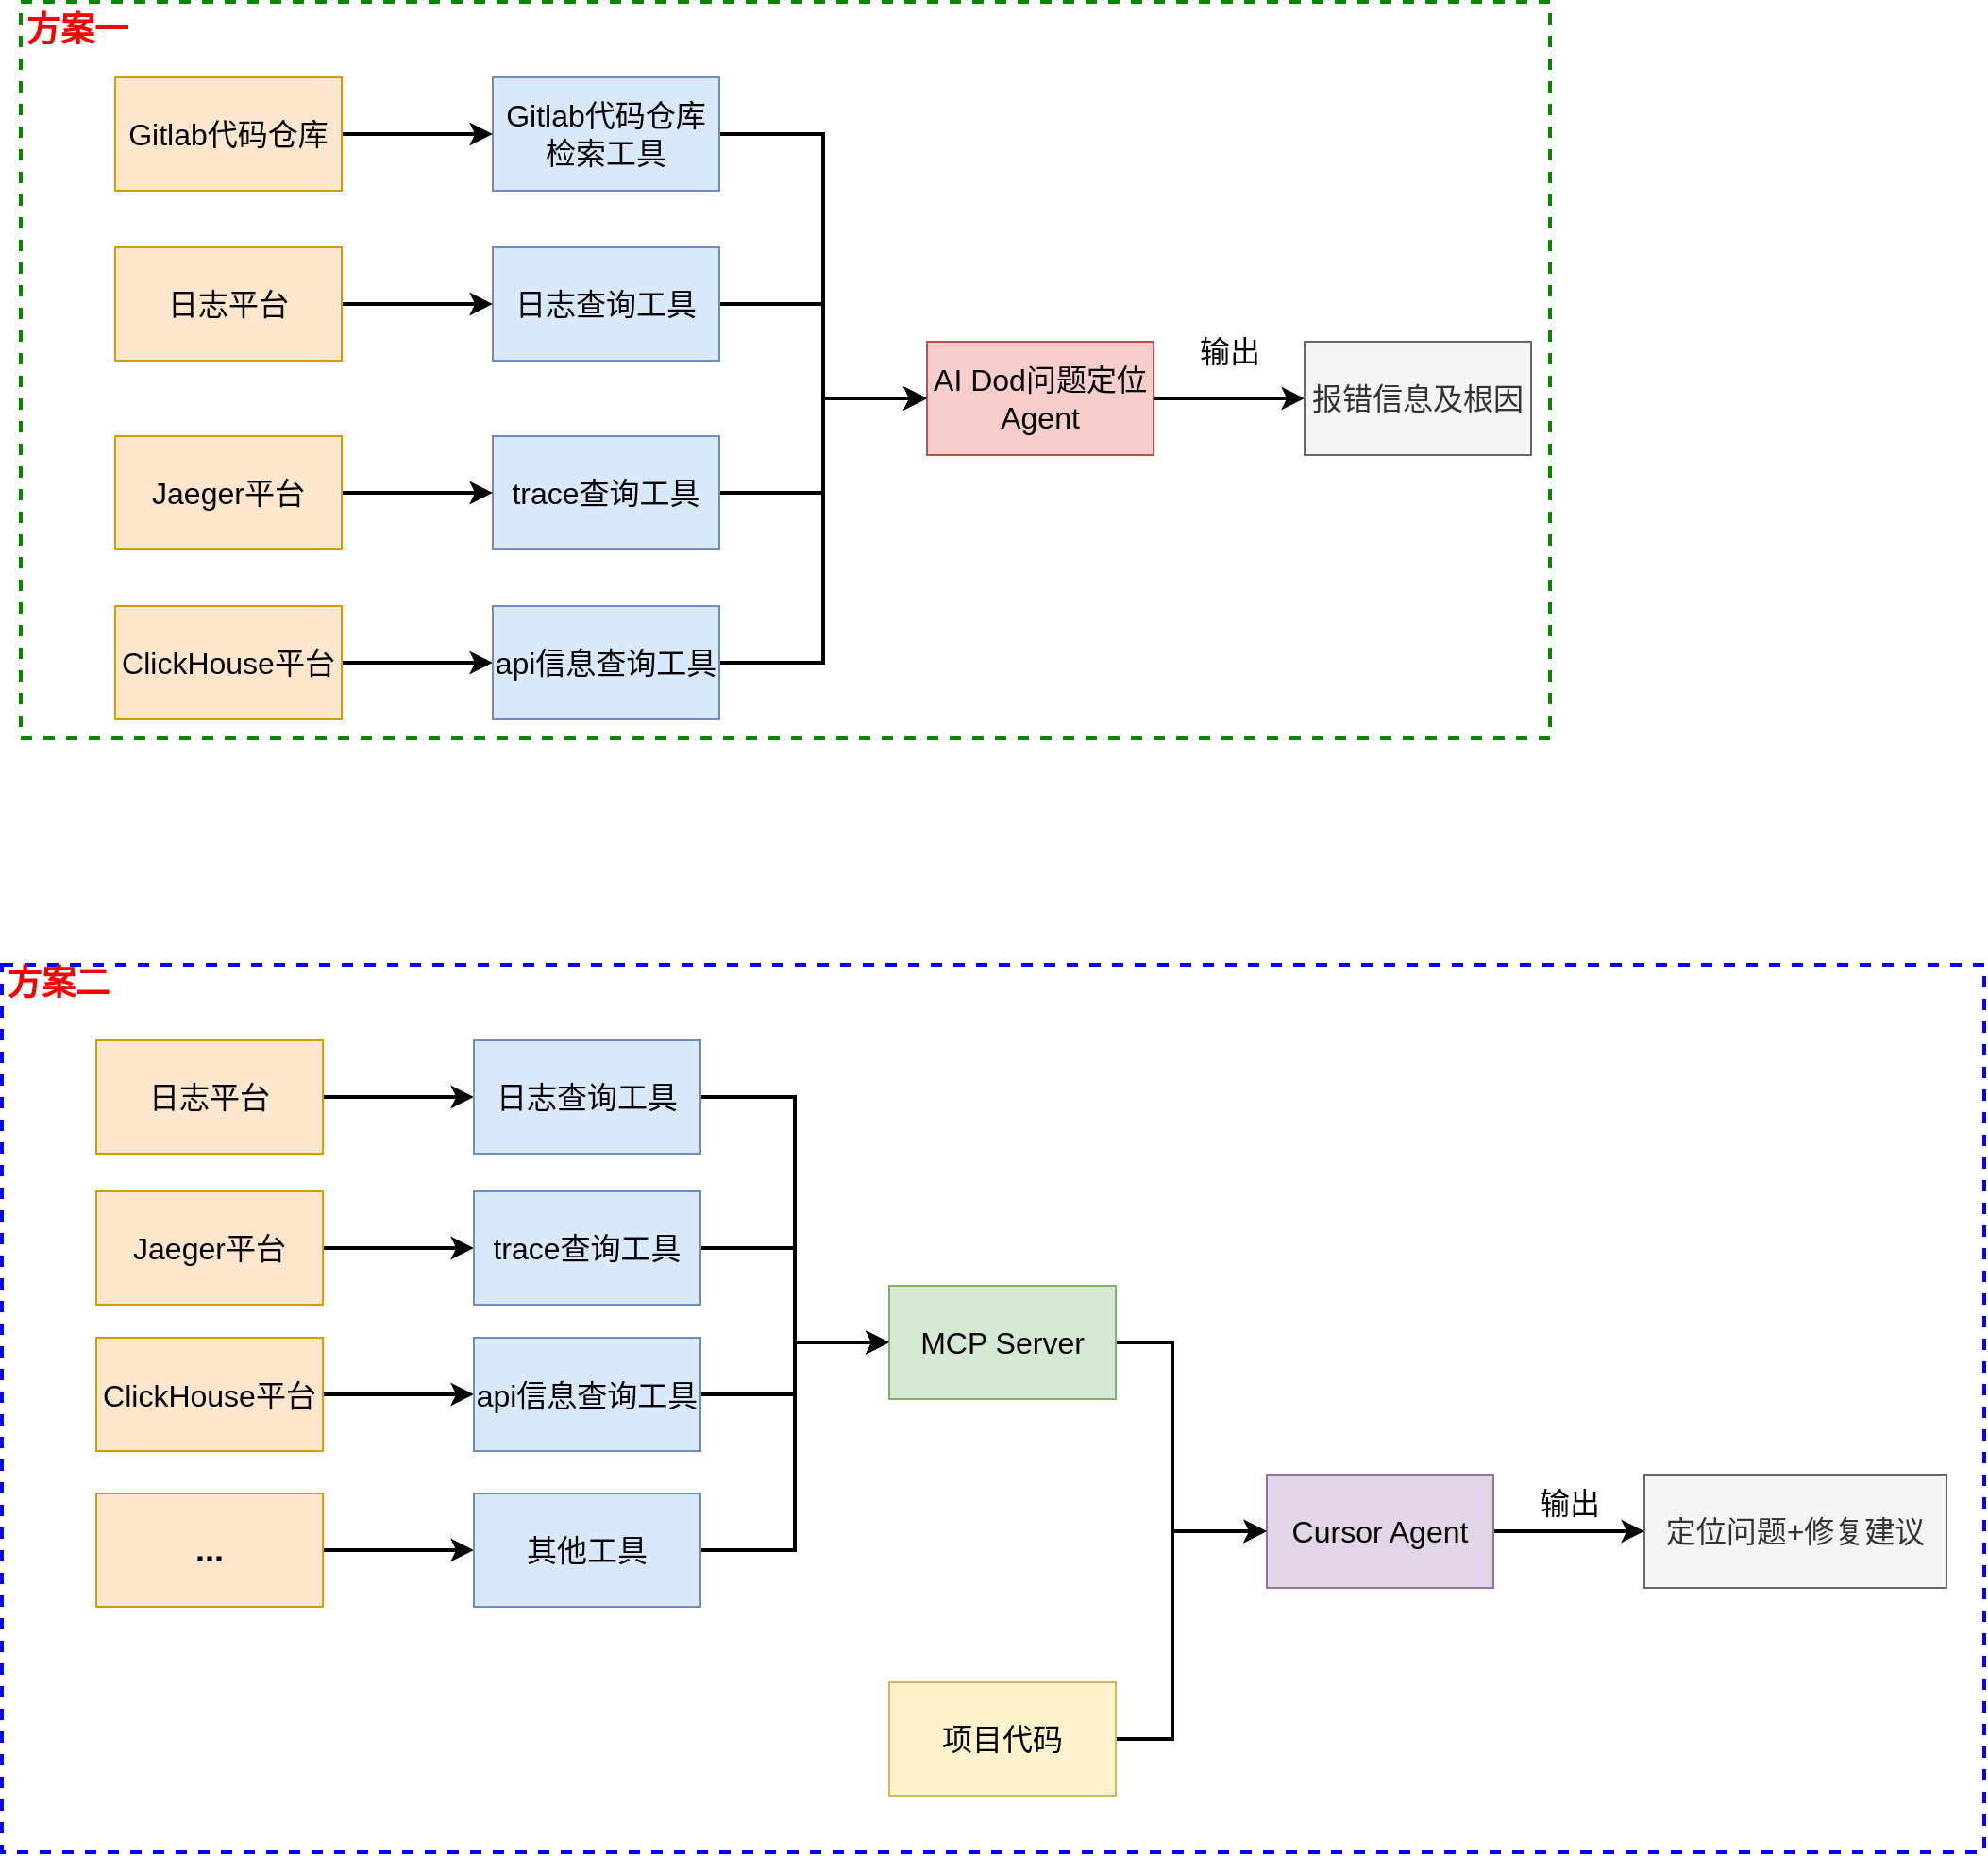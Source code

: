 <mxfile version="27.2.0">
  <diagram name="第 1 页" id="iqgfKE5KjqIpVdGSzMP1">
    <mxGraphModel dx="1937" dy="633" grid="1" gridSize="10" guides="1" tooltips="1" connect="1" arrows="1" fold="1" page="1" pageScale="1" pageWidth="827" pageHeight="1169" math="0" shadow="0">
      <root>
        <mxCell id="0" />
        <mxCell id="1" parent="0" />
        <mxCell id="HCOR3qAwKXEvXlQrW8_Q-28" value="" style="rounded=0;whiteSpace=wrap;html=1;dashed=1;strokeColor=light-dark(#0400ff, #ededed);strokeWidth=2;container=0;" vertex="1" parent="1">
          <mxGeometry x="-160" y="590" width="1050" height="470" as="geometry" />
        </mxCell>
        <mxCell id="HCOR3qAwKXEvXlQrW8_Q-32" style="edgeStyle=orthogonalEdgeStyle;rounded=0;orthogonalLoop=1;jettySize=auto;html=1;exitX=1;exitY=0.5;exitDx=0;exitDy=0;entryX=0;entryY=0.5;entryDx=0;entryDy=0;strokeWidth=2;" edge="1" parent="1" source="HCOR3qAwKXEvXlQrW8_Q-30" target="HCOR3qAwKXEvXlQrW8_Q-31">
          <mxGeometry relative="1" as="geometry" />
        </mxCell>
        <mxCell id="HCOR3qAwKXEvXlQrW8_Q-30" value="&lt;font style=&quot;font-size: 16px;&quot;&gt;日志平台&lt;/font&gt;" style="rounded=0;whiteSpace=wrap;html=1;fillColor=#ffe6cc;strokeColor=#d79b00;container=0;" vertex="1" parent="1">
          <mxGeometry x="-110" y="630" width="120" height="60" as="geometry" />
        </mxCell>
        <mxCell id="HCOR3qAwKXEvXlQrW8_Q-41" style="edgeStyle=orthogonalEdgeStyle;rounded=0;orthogonalLoop=1;jettySize=auto;html=1;exitX=1;exitY=0.5;exitDx=0;exitDy=0;entryX=0;entryY=0.5;entryDx=0;entryDy=0;strokeWidth=2;" edge="1" parent="1" source="HCOR3qAwKXEvXlQrW8_Q-31" target="HCOR3qAwKXEvXlQrW8_Q-39">
          <mxGeometry relative="1" as="geometry" />
        </mxCell>
        <mxCell id="HCOR3qAwKXEvXlQrW8_Q-31" value="&lt;span style=&quot;font-size: 16px;&quot;&gt;日志查询工具&lt;/span&gt;" style="rounded=0;whiteSpace=wrap;html=1;fillColor=#dae8fc;strokeColor=#6c8ebf;container=0;" vertex="1" parent="1">
          <mxGeometry x="90" y="630" width="120" height="60" as="geometry" />
        </mxCell>
        <mxCell id="HCOR3qAwKXEvXlQrW8_Q-35" style="edgeStyle=orthogonalEdgeStyle;rounded=0;orthogonalLoop=1;jettySize=auto;html=1;exitX=1;exitY=0.5;exitDx=0;exitDy=0;entryX=0;entryY=0.5;entryDx=0;entryDy=0;strokeWidth=2;" edge="1" parent="1" source="HCOR3qAwKXEvXlQrW8_Q-33" target="HCOR3qAwKXEvXlQrW8_Q-34">
          <mxGeometry relative="1" as="geometry" />
        </mxCell>
        <mxCell id="HCOR3qAwKXEvXlQrW8_Q-33" value="&lt;span style=&quot;font-size: 16px;&quot;&gt;Jaeger平台&lt;/span&gt;" style="rounded=0;whiteSpace=wrap;html=1;fillColor=#ffe6cc;strokeColor=#d79b00;container=0;" vertex="1" parent="1">
          <mxGeometry x="-110" y="710" width="120" height="60" as="geometry" />
        </mxCell>
        <mxCell id="HCOR3qAwKXEvXlQrW8_Q-40" style="edgeStyle=orthogonalEdgeStyle;rounded=0;orthogonalLoop=1;jettySize=auto;html=1;exitX=1;exitY=0.5;exitDx=0;exitDy=0;entryX=0;entryY=0.5;entryDx=0;entryDy=0;strokeWidth=2;" edge="1" parent="1" source="HCOR3qAwKXEvXlQrW8_Q-34" target="HCOR3qAwKXEvXlQrW8_Q-39">
          <mxGeometry relative="1" as="geometry" />
        </mxCell>
        <mxCell id="HCOR3qAwKXEvXlQrW8_Q-34" value="&lt;span style=&quot;font-size: 16px;&quot;&gt;trace查询工具&lt;/span&gt;" style="rounded=0;whiteSpace=wrap;html=1;fillColor=#dae8fc;strokeColor=#6c8ebf;container=0;" vertex="1" parent="1">
          <mxGeometry x="90" y="710" width="120" height="60" as="geometry" />
        </mxCell>
        <mxCell id="HCOR3qAwKXEvXlQrW8_Q-38" style="edgeStyle=orthogonalEdgeStyle;rounded=0;orthogonalLoop=1;jettySize=auto;html=1;exitX=1;exitY=0.5;exitDx=0;exitDy=0;entryX=0;entryY=0.5;entryDx=0;entryDy=0;strokeWidth=2;" edge="1" parent="1" source="HCOR3qAwKXEvXlQrW8_Q-36" target="HCOR3qAwKXEvXlQrW8_Q-37">
          <mxGeometry relative="1" as="geometry" />
        </mxCell>
        <mxCell id="HCOR3qAwKXEvXlQrW8_Q-36" value="&lt;span style=&quot;font-size: 16px;&quot;&gt;ClickHouse平台&lt;/span&gt;" style="rounded=0;whiteSpace=wrap;html=1;fillColor=#ffe6cc;strokeColor=#d79b00;container=0;" vertex="1" parent="1">
          <mxGeometry x="-110" y="787.5" width="120" height="60" as="geometry" />
        </mxCell>
        <mxCell id="HCOR3qAwKXEvXlQrW8_Q-42" style="edgeStyle=orthogonalEdgeStyle;rounded=0;orthogonalLoop=1;jettySize=auto;html=1;exitX=1;exitY=0.5;exitDx=0;exitDy=0;entryX=0;entryY=0.5;entryDx=0;entryDy=0;strokeWidth=2;" edge="1" parent="1" source="HCOR3qAwKXEvXlQrW8_Q-37" target="HCOR3qAwKXEvXlQrW8_Q-39">
          <mxGeometry relative="1" as="geometry" />
        </mxCell>
        <mxCell id="HCOR3qAwKXEvXlQrW8_Q-37" value="&lt;span style=&quot;font-size: 16px;&quot;&gt;api信息查询工具&lt;/span&gt;" style="rounded=0;whiteSpace=wrap;html=1;fillColor=#dae8fc;strokeColor=#6c8ebf;container=0;" vertex="1" parent="1">
          <mxGeometry x="90" y="787.5" width="120" height="60" as="geometry" />
        </mxCell>
        <mxCell id="HCOR3qAwKXEvXlQrW8_Q-49" style="edgeStyle=orthogonalEdgeStyle;rounded=0;orthogonalLoop=1;jettySize=auto;html=1;exitX=1;exitY=0.5;exitDx=0;exitDy=0;entryX=0;entryY=0.5;entryDx=0;entryDy=0;strokeWidth=2;" edge="1" parent="1" source="HCOR3qAwKXEvXlQrW8_Q-39" target="HCOR3qAwKXEvXlQrW8_Q-48">
          <mxGeometry relative="1" as="geometry">
            <Array as="points">
              <mxPoint x="460" y="790" />
              <mxPoint x="460" y="890" />
            </Array>
          </mxGeometry>
        </mxCell>
        <mxCell id="HCOR3qAwKXEvXlQrW8_Q-39" value="&lt;font style=&quot;font-size: 16px;&quot;&gt;MCP Server&lt;/font&gt;" style="rounded=0;whiteSpace=wrap;html=1;fillColor=#d5e8d4;strokeColor=#82b366;container=0;" vertex="1" parent="1">
          <mxGeometry x="310" y="760" width="120" height="60" as="geometry" />
        </mxCell>
        <mxCell id="HCOR3qAwKXEvXlQrW8_Q-46" style="edgeStyle=orthogonalEdgeStyle;rounded=0;orthogonalLoop=1;jettySize=auto;html=1;exitX=1;exitY=0.5;exitDx=0;exitDy=0;strokeWidth=2;" edge="1" parent="1" source="HCOR3qAwKXEvXlQrW8_Q-43" target="HCOR3qAwKXEvXlQrW8_Q-45">
          <mxGeometry relative="1" as="geometry" />
        </mxCell>
        <mxCell id="HCOR3qAwKXEvXlQrW8_Q-43" value="&lt;b style=&quot;&quot;&gt;&lt;font style=&quot;font-size: 18px;&quot;&gt;...&lt;/font&gt;&lt;/b&gt;" style="rounded=0;whiteSpace=wrap;html=1;fillColor=#ffe6cc;strokeColor=#d79b00;container=0;" vertex="1" parent="1">
          <mxGeometry x="-110" y="870" width="120" height="60" as="geometry" />
        </mxCell>
        <mxCell id="HCOR3qAwKXEvXlQrW8_Q-47" style="edgeStyle=orthogonalEdgeStyle;rounded=0;orthogonalLoop=1;jettySize=auto;html=1;exitX=1;exitY=0.5;exitDx=0;exitDy=0;entryX=0;entryY=0.5;entryDx=0;entryDy=0;strokeWidth=2;" edge="1" parent="1" source="HCOR3qAwKXEvXlQrW8_Q-45" target="HCOR3qAwKXEvXlQrW8_Q-39">
          <mxGeometry relative="1" as="geometry" />
        </mxCell>
        <mxCell id="HCOR3qAwKXEvXlQrW8_Q-45" value="&lt;span style=&quot;font-size: 16px;&quot;&gt;其他工具&lt;/span&gt;" style="rounded=0;whiteSpace=wrap;html=1;fillColor=#dae8fc;strokeColor=#6c8ebf;container=0;" vertex="1" parent="1">
          <mxGeometry x="90" y="870" width="120" height="60" as="geometry" />
        </mxCell>
        <mxCell id="HCOR3qAwKXEvXlQrW8_Q-53" style="edgeStyle=orthogonalEdgeStyle;rounded=0;orthogonalLoop=1;jettySize=auto;html=1;exitX=1;exitY=0.5;exitDx=0;exitDy=0;entryX=0;entryY=0.5;entryDx=0;entryDy=0;strokeWidth=2;" edge="1" parent="1" source="HCOR3qAwKXEvXlQrW8_Q-48" target="HCOR3qAwKXEvXlQrW8_Q-52">
          <mxGeometry relative="1" as="geometry" />
        </mxCell>
        <mxCell id="HCOR3qAwKXEvXlQrW8_Q-48" value="&lt;font style=&quot;font-size: 16px;&quot;&gt;Cursor Agent&lt;/font&gt;" style="rounded=0;whiteSpace=wrap;html=1;fillColor=#e1d5e7;strokeColor=#9673a6;container=0;" vertex="1" parent="1">
          <mxGeometry x="510" y="860" width="120" height="60" as="geometry" />
        </mxCell>
        <mxCell id="HCOR3qAwKXEvXlQrW8_Q-51" style="edgeStyle=orthogonalEdgeStyle;rounded=0;orthogonalLoop=1;jettySize=auto;html=1;exitX=1;exitY=0.5;exitDx=0;exitDy=0;entryX=0;entryY=0.5;entryDx=0;entryDy=0;strokeWidth=2;" edge="1" parent="1" source="HCOR3qAwKXEvXlQrW8_Q-50" target="HCOR3qAwKXEvXlQrW8_Q-48">
          <mxGeometry relative="1" as="geometry">
            <Array as="points">
              <mxPoint x="460" y="1000" />
              <mxPoint x="460" y="890" />
            </Array>
          </mxGeometry>
        </mxCell>
        <mxCell id="HCOR3qAwKXEvXlQrW8_Q-50" value="&lt;span style=&quot;font-size: 16px;&quot;&gt;项目代码&lt;/span&gt;" style="rounded=0;whiteSpace=wrap;html=1;fillColor=#fff2cc;strokeColor=#d6b656;container=0;" vertex="1" parent="1">
          <mxGeometry x="310" y="970" width="120" height="60" as="geometry" />
        </mxCell>
        <mxCell id="HCOR3qAwKXEvXlQrW8_Q-52" value="&lt;font style=&quot;font-size: 16px;&quot;&gt;定位问题+修复建议&lt;/font&gt;" style="rounded=0;whiteSpace=wrap;html=1;fillColor=#f5f5f5;fontColor=#333333;strokeColor=#666666;container=0;" vertex="1" parent="1">
          <mxGeometry x="710" y="860" width="160" height="60" as="geometry" />
        </mxCell>
        <mxCell id="HCOR3qAwKXEvXlQrW8_Q-55" value="&lt;font style=&quot;color: light-dark(rgb(250, 0, 0), rgb(237, 237, 237)); font-size: 18px;&quot;&gt;&lt;b style=&quot;&quot;&gt;方案二&lt;/b&gt;&lt;/font&gt;" style="text;html=1;align=center;verticalAlign=middle;whiteSpace=wrap;rounded=0;container=0;" vertex="1" parent="1">
          <mxGeometry x="-160" y="585" width="60" height="30" as="geometry" />
        </mxCell>
        <mxCell id="HCOR3qAwKXEvXlQrW8_Q-58" value="&lt;font style=&quot;font-size: 16px;&quot;&gt;输出&lt;/font&gt;" style="text;html=1;align=center;verticalAlign=middle;resizable=0;points=[];autosize=1;strokeColor=none;fillColor=none;" vertex="1" parent="1">
          <mxGeometry x="640" y="860" width="60" height="30" as="geometry" />
        </mxCell>
        <mxCell id="HCOR3qAwKXEvXlQrW8_Q-64" value="" style="group" vertex="1" connectable="0" parent="1">
          <mxGeometry x="-150" y="80" width="810" height="390" as="geometry" />
        </mxCell>
        <mxCell id="HCOR3qAwKXEvXlQrW8_Q-7" value="" style="rounded=0;whiteSpace=wrap;html=1;dashed=1;strokeWidth=2;strokeColor=light-dark(#098500, #ededed);container=0;" vertex="1" parent="HCOR3qAwKXEvXlQrW8_Q-64">
          <mxGeometry width="810" height="390" as="geometry" />
        </mxCell>
        <mxCell id="HCOR3qAwKXEvXlQrW8_Q-26" value="&lt;font style=&quot;color: light-dark(rgb(250, 0, 0), rgb(237, 237, 237)); font-size: 18px;&quot;&gt;&lt;b style=&quot;&quot;&gt;方案一&lt;/b&gt;&lt;/font&gt;" style="text;html=1;align=center;verticalAlign=middle;whiteSpace=wrap;rounded=0;container=0;" vertex="1" parent="HCOR3qAwKXEvXlQrW8_Q-64">
          <mxGeometry width="60" height="30" as="geometry" />
        </mxCell>
        <mxCell id="HCOR3qAwKXEvXlQrW8_Q-18" style="edgeStyle=orthogonalEdgeStyle;rounded=0;orthogonalLoop=1;jettySize=auto;html=1;exitX=1;exitY=0.5;exitDx=0;exitDy=0;entryX=0;entryY=0.5;entryDx=0;entryDy=0;strokeWidth=2;" edge="1" parent="HCOR3qAwKXEvXlQrW8_Q-64" source="HCOR3qAwKXEvXlQrW8_Q-2" target="HCOR3qAwKXEvXlQrW8_Q-17">
          <mxGeometry relative="1" as="geometry" />
        </mxCell>
        <mxCell id="HCOR3qAwKXEvXlQrW8_Q-2" value="&lt;font style=&quot;font-size: 16px;&quot;&gt;Gitlab代码仓库检索工具&lt;/font&gt;" style="rounded=0;whiteSpace=wrap;html=1;fillColor=#dae8fc;strokeColor=#6c8ebf;container=0;" vertex="1" parent="HCOR3qAwKXEvXlQrW8_Q-64">
          <mxGeometry x="250" y="40" width="120" height="60" as="geometry" />
        </mxCell>
        <mxCell id="HCOR3qAwKXEvXlQrW8_Q-14" style="edgeStyle=orthogonalEdgeStyle;rounded=0;orthogonalLoop=1;jettySize=auto;html=1;exitX=1;exitY=0.5;exitDx=0;exitDy=0;entryX=0;entryY=0.5;entryDx=0;entryDy=0;strokeWidth=2;" edge="1" parent="HCOR3qAwKXEvXlQrW8_Q-64" source="HCOR3qAwKXEvXlQrW8_Q-5" target="HCOR3qAwKXEvXlQrW8_Q-2">
          <mxGeometry relative="1" as="geometry" />
        </mxCell>
        <mxCell id="HCOR3qAwKXEvXlQrW8_Q-5" value="&lt;font style=&quot;font-size: 16px;&quot;&gt;Gitlab代码仓库&lt;/font&gt;" style="rounded=0;whiteSpace=wrap;html=1;fillColor=#ffe6cc;strokeColor=#d79b00;container=0;" vertex="1" parent="HCOR3qAwKXEvXlQrW8_Q-64">
          <mxGeometry x="50" y="40" width="120" height="60" as="geometry" />
        </mxCell>
        <mxCell id="HCOR3qAwKXEvXlQrW8_Q-19" style="edgeStyle=orthogonalEdgeStyle;rounded=0;orthogonalLoop=1;jettySize=auto;html=1;exitX=1;exitY=0.5;exitDx=0;exitDy=0;entryX=0;entryY=0.5;entryDx=0;entryDy=0;strokeWidth=2;" edge="1" parent="HCOR3qAwKXEvXlQrW8_Q-64" source="HCOR3qAwKXEvXlQrW8_Q-8" target="HCOR3qAwKXEvXlQrW8_Q-17">
          <mxGeometry relative="1" as="geometry" />
        </mxCell>
        <mxCell id="HCOR3qAwKXEvXlQrW8_Q-8" value="&lt;span style=&quot;font-size: 16px;&quot;&gt;日志查询工具&lt;/span&gt;" style="rounded=0;whiteSpace=wrap;html=1;fillColor=#dae8fc;strokeColor=#6c8ebf;container=0;" vertex="1" parent="HCOR3qAwKXEvXlQrW8_Q-64">
          <mxGeometry x="250" y="130" width="120" height="60" as="geometry" />
        </mxCell>
        <mxCell id="HCOR3qAwKXEvXlQrW8_Q-20" style="edgeStyle=orthogonalEdgeStyle;rounded=0;orthogonalLoop=1;jettySize=auto;html=1;exitX=1;exitY=0.5;exitDx=0;exitDy=0;entryX=0;entryY=0.5;entryDx=0;entryDy=0;strokeWidth=2;" edge="1" parent="HCOR3qAwKXEvXlQrW8_Q-64" source="HCOR3qAwKXEvXlQrW8_Q-10" target="HCOR3qAwKXEvXlQrW8_Q-17">
          <mxGeometry relative="1" as="geometry" />
        </mxCell>
        <mxCell id="HCOR3qAwKXEvXlQrW8_Q-10" value="&lt;span style=&quot;font-size: 16px;&quot;&gt;trace查询工具&lt;/span&gt;" style="rounded=0;whiteSpace=wrap;html=1;fillColor=#dae8fc;strokeColor=#6c8ebf;container=0;" vertex="1" parent="HCOR3qAwKXEvXlQrW8_Q-64">
          <mxGeometry x="250" y="230" width="120" height="60" as="geometry" />
        </mxCell>
        <mxCell id="HCOR3qAwKXEvXlQrW8_Q-15" value="" style="edgeStyle=orthogonalEdgeStyle;rounded=0;orthogonalLoop=1;jettySize=auto;html=1;strokeWidth=2;" edge="1" parent="HCOR3qAwKXEvXlQrW8_Q-64" source="HCOR3qAwKXEvXlQrW8_Q-12" target="HCOR3qAwKXEvXlQrW8_Q-8">
          <mxGeometry relative="1" as="geometry" />
        </mxCell>
        <mxCell id="HCOR3qAwKXEvXlQrW8_Q-12" value="&lt;font style=&quot;font-size: 16px;&quot;&gt;日志平台&lt;/font&gt;" style="rounded=0;whiteSpace=wrap;html=1;fillColor=#ffe6cc;strokeColor=#d79b00;container=0;" vertex="1" parent="HCOR3qAwKXEvXlQrW8_Q-64">
          <mxGeometry x="50" y="130" width="120" height="60" as="geometry" />
        </mxCell>
        <mxCell id="HCOR3qAwKXEvXlQrW8_Q-16" style="edgeStyle=orthogonalEdgeStyle;rounded=0;orthogonalLoop=1;jettySize=auto;html=1;exitX=1;exitY=0.5;exitDx=0;exitDy=0;entryX=0;entryY=0.5;entryDx=0;entryDy=0;strokeWidth=2;" edge="1" parent="HCOR3qAwKXEvXlQrW8_Q-64" source="HCOR3qAwKXEvXlQrW8_Q-13" target="HCOR3qAwKXEvXlQrW8_Q-10">
          <mxGeometry relative="1" as="geometry" />
        </mxCell>
        <mxCell id="HCOR3qAwKXEvXlQrW8_Q-13" value="&lt;span style=&quot;font-size: 16px;&quot;&gt;Jaeger平台&lt;/span&gt;" style="rounded=0;whiteSpace=wrap;html=1;fillColor=#ffe6cc;strokeColor=#d79b00;container=0;" vertex="1" parent="HCOR3qAwKXEvXlQrW8_Q-64">
          <mxGeometry x="50" y="230" width="120" height="60" as="geometry" />
        </mxCell>
        <mxCell id="HCOR3qAwKXEvXlQrW8_Q-22" style="edgeStyle=orthogonalEdgeStyle;rounded=0;orthogonalLoop=1;jettySize=auto;html=1;exitX=1;exitY=0.5;exitDx=0;exitDy=0;entryX=0;entryY=0.5;entryDx=0;entryDy=0;strokeWidth=2;" edge="1" parent="HCOR3qAwKXEvXlQrW8_Q-64" source="HCOR3qAwKXEvXlQrW8_Q-17" target="HCOR3qAwKXEvXlQrW8_Q-21">
          <mxGeometry relative="1" as="geometry" />
        </mxCell>
        <mxCell id="HCOR3qAwKXEvXlQrW8_Q-17" value="&lt;font style=&quot;font-size: 16px;&quot;&gt;AI Dod问题定位Agent&lt;/font&gt;" style="rounded=0;whiteSpace=wrap;html=1;fillColor=#f8cecc;strokeColor=#b85450;container=0;" vertex="1" parent="HCOR3qAwKXEvXlQrW8_Q-64">
          <mxGeometry x="480" y="180" width="120" height="60" as="geometry" />
        </mxCell>
        <mxCell id="HCOR3qAwKXEvXlQrW8_Q-21" value="&lt;span style=&quot;font-size: 16px;&quot;&gt;报错信息及根因&lt;/span&gt;" style="rounded=0;whiteSpace=wrap;html=1;fillColor=#f5f5f5;fontColor=#333333;strokeColor=#666666;container=0;" vertex="1" parent="HCOR3qAwKXEvXlQrW8_Q-64">
          <mxGeometry x="680" y="180" width="120" height="60" as="geometry" />
        </mxCell>
        <mxCell id="HCOR3qAwKXEvXlQrW8_Q-23" value="&lt;font style=&quot;font-size: 16px;&quot;&gt;输出&lt;/font&gt;" style="text;html=1;align=center;verticalAlign=middle;resizable=0;points=[];autosize=1;strokeColor=none;fillColor=none;container=0;" vertex="1" parent="HCOR3qAwKXEvXlQrW8_Q-64">
          <mxGeometry x="610" y="170" width="60" height="30" as="geometry" />
        </mxCell>
        <mxCell id="HCOR3qAwKXEvXlQrW8_Q-62" style="edgeStyle=orthogonalEdgeStyle;rounded=0;orthogonalLoop=1;jettySize=auto;html=1;exitX=1;exitY=0.5;exitDx=0;exitDy=0;entryX=0;entryY=0.5;entryDx=0;entryDy=0;strokeWidth=2;" edge="1" parent="HCOR3qAwKXEvXlQrW8_Q-64" source="HCOR3qAwKXEvXlQrW8_Q-59" target="HCOR3qAwKXEvXlQrW8_Q-60">
          <mxGeometry relative="1" as="geometry" />
        </mxCell>
        <mxCell id="HCOR3qAwKXEvXlQrW8_Q-59" value="&lt;span style=&quot;font-size: 16px;&quot;&gt;ClickHouse平台&lt;/span&gt;" style="rounded=0;whiteSpace=wrap;html=1;fillColor=#ffe6cc;strokeColor=#d79b00;container=0;" vertex="1" parent="HCOR3qAwKXEvXlQrW8_Q-64">
          <mxGeometry x="50" y="320" width="120" height="60" as="geometry" />
        </mxCell>
        <mxCell id="HCOR3qAwKXEvXlQrW8_Q-63" style="edgeStyle=orthogonalEdgeStyle;rounded=0;orthogonalLoop=1;jettySize=auto;html=1;exitX=1;exitY=0.5;exitDx=0;exitDy=0;entryX=0;entryY=0.5;entryDx=0;entryDy=0;strokeWidth=2;" edge="1" parent="HCOR3qAwKXEvXlQrW8_Q-64" source="HCOR3qAwKXEvXlQrW8_Q-60" target="HCOR3qAwKXEvXlQrW8_Q-17">
          <mxGeometry relative="1" as="geometry" />
        </mxCell>
        <mxCell id="HCOR3qAwKXEvXlQrW8_Q-60" value="&lt;span style=&quot;font-size: 16px;&quot;&gt;api信息查询工具&lt;/span&gt;" style="rounded=0;whiteSpace=wrap;html=1;fillColor=#dae8fc;strokeColor=#6c8ebf;container=0;" vertex="1" parent="HCOR3qAwKXEvXlQrW8_Q-64">
          <mxGeometry x="250" y="320" width="120" height="60" as="geometry" />
        </mxCell>
      </root>
    </mxGraphModel>
  </diagram>
</mxfile>
